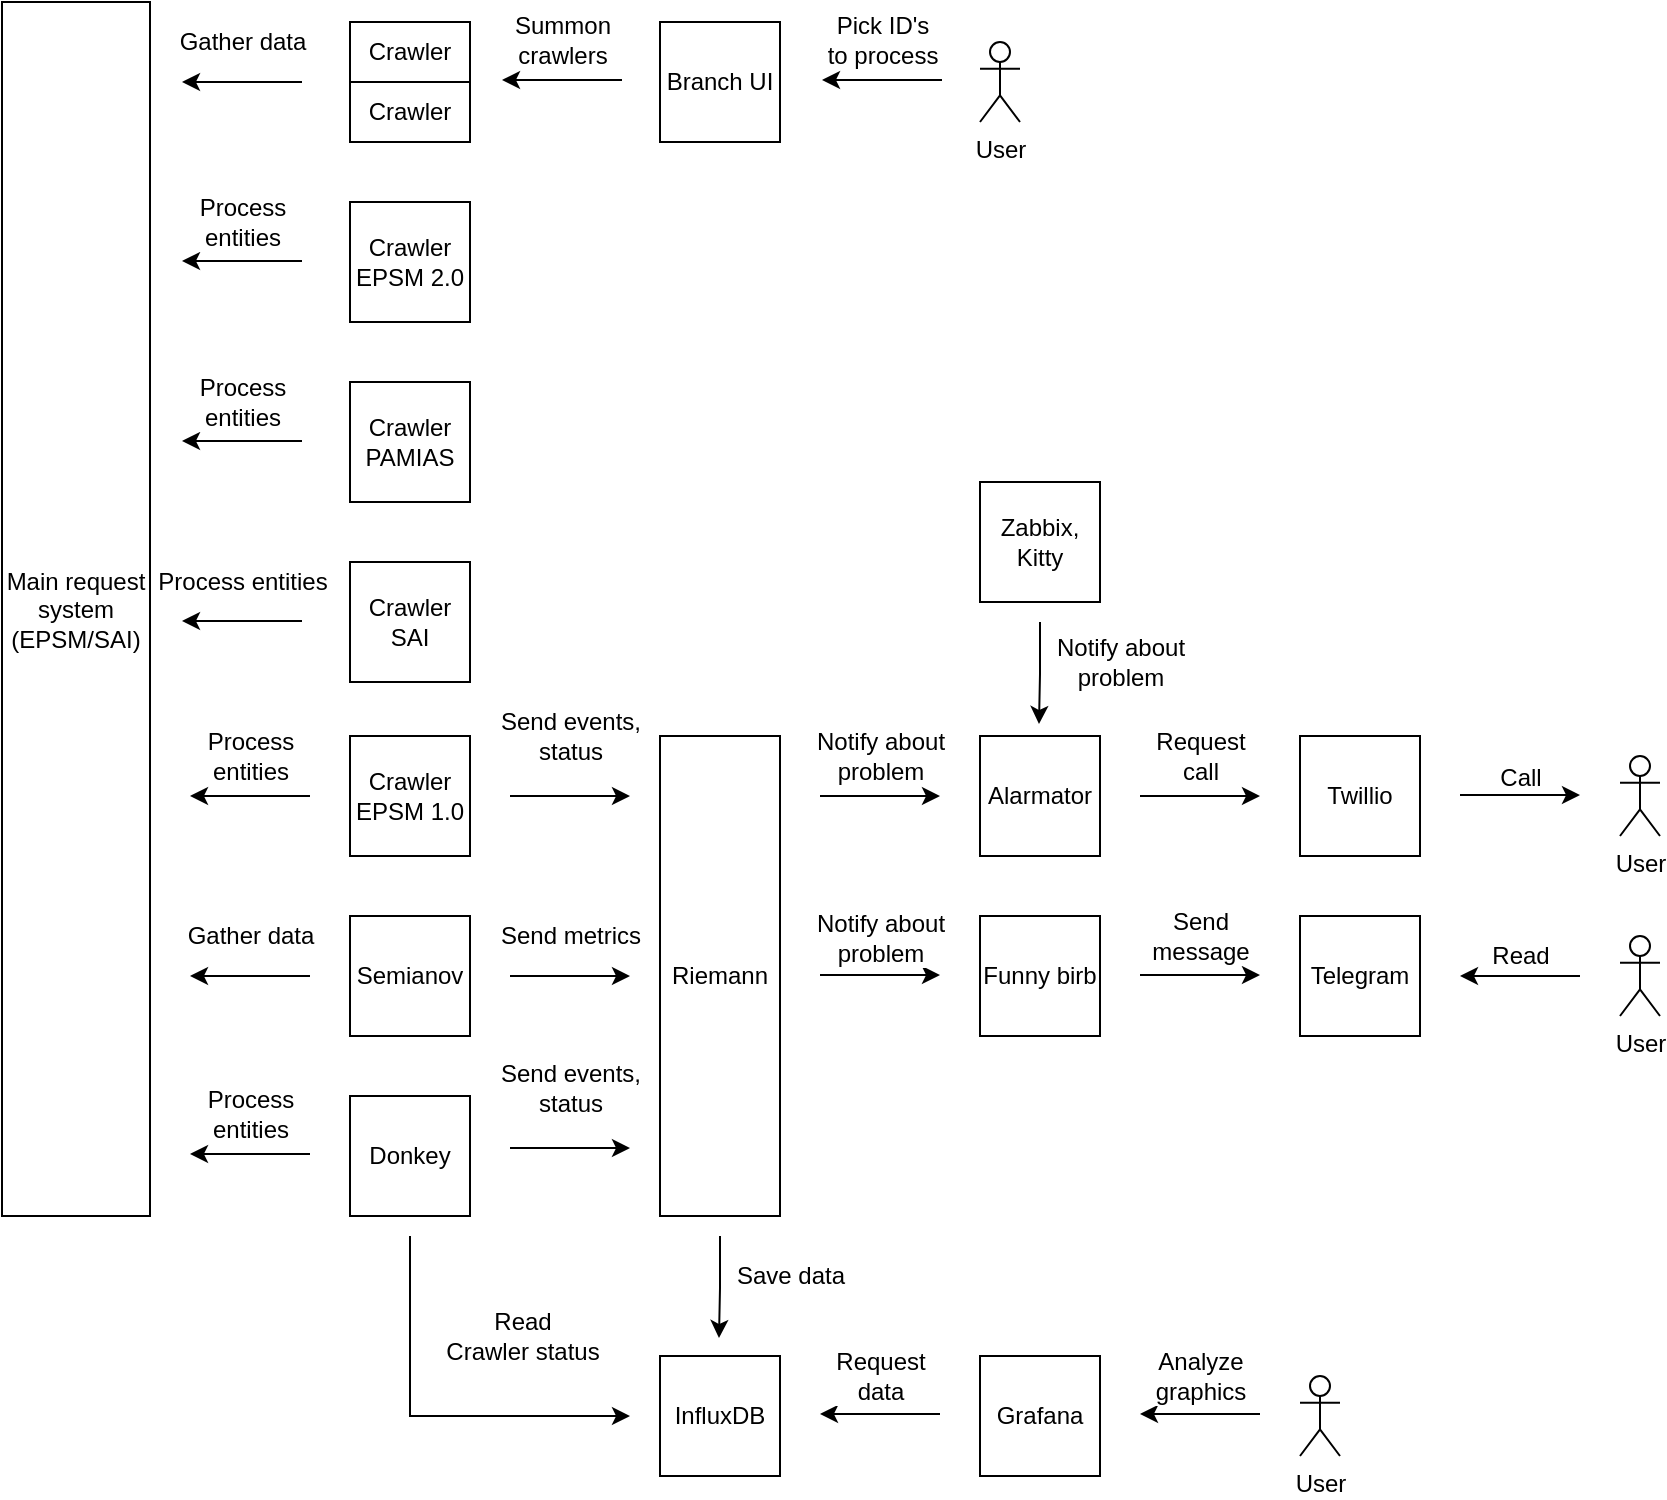 <mxfile version="14.7.0" type="device"><diagram id="dZ6YVEBaJJQp2B496QfA" name="Page-1"><mxGraphModel dx="1422" dy="762" grid="0" gridSize="10" guides="1" tooltips="1" connect="1" arrows="1" fold="1" page="1" pageScale="1" pageWidth="850" pageHeight="1100" math="0" shadow="0"><root><mxCell id="0"/><mxCell id="1" parent="0"/><mxCell id="0VaSWJODQtNt0CujUCRX-1" value="User" style="shape=umlActor;verticalLabelPosition=bottom;verticalAlign=top;html=1;outlineConnect=0;" parent="1" vertex="1"><mxGeometry x="489" y="290" width="20" height="40" as="geometry"/></mxCell><mxCell id="0VaSWJODQtNt0CujUCRX-2" value="Branch UI" style="rounded=0;whiteSpace=wrap;html=1;" parent="1" vertex="1"><mxGeometry x="329" y="280" width="60" height="60" as="geometry"/></mxCell><mxCell id="0VaSWJODQtNt0CujUCRX-18" value="Crawler" style="rounded=0;whiteSpace=wrap;html=1;" parent="1" vertex="1"><mxGeometry x="174" y="280" width="60" height="30" as="geometry"/></mxCell><mxCell id="0VaSWJODQtNt0CujUCRX-19" value="&lt;span&gt;Crawler&lt;/span&gt;" style="rounded=0;whiteSpace=wrap;html=1;" parent="1" vertex="1"><mxGeometry x="174" y="310" width="60" height="30" as="geometry"/></mxCell><mxCell id="0VaSWJODQtNt0CujUCRX-23" value="Crawler EPSM 2.0" style="rounded=0;whiteSpace=wrap;html=1;" parent="1" vertex="1"><mxGeometry x="174" y="370" width="60" height="60" as="geometry"/></mxCell><mxCell id="0VaSWJODQtNt0CujUCRX-28" value="Crawler&lt;br&gt;PAMIAS" style="rounded=0;whiteSpace=wrap;html=1;" parent="1" vertex="1"><mxGeometry x="174" y="460" width="60" height="60" as="geometry"/></mxCell><mxCell id="0VaSWJODQtNt0CujUCRX-30" value="Crawler SAI" style="rounded=0;whiteSpace=wrap;html=1;" parent="1" vertex="1"><mxGeometry x="174" y="550" width="60" height="60" as="geometry"/></mxCell><mxCell id="0VaSWJODQtNt0CujUCRX-58" value="Process&lt;br&gt;entities" style="edgeStyle=orthogonalEdgeStyle;rounded=0;orthogonalLoop=1;jettySize=auto;html=1;fontSize=12;" parent="1" edge="1"><mxGeometry y="-20" relative="1" as="geometry"><mxPoint x="94" y="667" as="targetPoint"/><mxPoint x="154" y="667" as="sourcePoint"/><mxPoint as="offset"/></mxGeometry></mxCell><mxCell id="0VaSWJODQtNt0CujUCRX-31" value="Crawler&lt;br&gt;EPSM 1.0" style="rounded=0;whiteSpace=wrap;html=1;" parent="1" vertex="1"><mxGeometry x="174" y="637" width="60" height="60" as="geometry"/></mxCell><mxCell id="0VaSWJODQtNt0CujUCRX-32" value="Main request system (EPSM/SAI)" style="rounded=0;whiteSpace=wrap;html=1;" parent="1" vertex="1"><mxGeometry y="270" width="74" height="607" as="geometry"/></mxCell><mxCell id="0VaSWJODQtNt0CujUCRX-33" value="Riemann" style="rounded=0;whiteSpace=wrap;html=1;labelBackgroundColor=#ffffff;" parent="1" vertex="1"><mxGeometry x="329" y="637" width="60" height="240" as="geometry"/></mxCell><mxCell id="0VaSWJODQtNt0CujUCRX-34" value="Alarmator" style="rounded=0;whiteSpace=wrap;html=1;" parent="1" vertex="1"><mxGeometry x="489" y="637" width="60" height="60" as="geometry"/></mxCell><mxCell id="0VaSWJODQtNt0CujUCRX-35" value="Telegram" style="rounded=0;whiteSpace=wrap;html=1;" parent="1" vertex="1"><mxGeometry x="649" y="727" width="60" height="60" as="geometry"/></mxCell><mxCell id="0VaSWJODQtNt0CujUCRX-37" value="Funny birb" style="rounded=0;whiteSpace=wrap;html=1;" parent="1" vertex="1"><mxGeometry x="489" y="727" width="60" height="60" as="geometry"/></mxCell><mxCell id="0VaSWJODQtNt0CujUCRX-38" value="Grafana" style="rounded=0;whiteSpace=wrap;html=1;" parent="1" vertex="1"><mxGeometry x="489" y="947" width="60" height="60" as="geometry"/></mxCell><mxCell id="0VaSWJODQtNt0CujUCRX-45" value="Twillio" style="rounded=0;whiteSpace=wrap;html=1;" parent="1" vertex="1"><mxGeometry x="649" y="637" width="60" height="60" as="geometry"/></mxCell><mxCell id="0VaSWJODQtNt0CujUCRX-84" value="Read&lt;br&gt;Crawler status" style="edgeStyle=orthogonalEdgeStyle;rounded=0;orthogonalLoop=1;jettySize=auto;html=1;fontSize=12;" parent="1" edge="1"><mxGeometry x="0.455" y="40" relative="1" as="geometry"><mxPoint x="204" y="887" as="sourcePoint"/><mxPoint x="314" y="977" as="targetPoint"/><Array as="points"><mxPoint x="204" y="977"/></Array><mxPoint as="offset"/></mxGeometry></mxCell><mxCell id="0VaSWJODQtNt0CujUCRX-47" value="Donkey" style="rounded=0;whiteSpace=wrap;html=1;" parent="1" vertex="1"><mxGeometry x="174" y="817" width="60" height="60" as="geometry"/></mxCell><mxCell id="0VaSWJODQtNt0CujUCRX-53" value="User" style="shape=umlActor;verticalLabelPosition=bottom;verticalAlign=top;html=1;outlineConnect=0;" parent="1" vertex="1"><mxGeometry x="809" y="647" width="20" height="40" as="geometry"/></mxCell><mxCell id="0VaSWJODQtNt0CujUCRX-77" value="Read" style="edgeStyle=orthogonalEdgeStyle;rounded=0;orthogonalLoop=1;jettySize=auto;html=1;fontSize=12;" parent="1" edge="1"><mxGeometry y="-10" relative="1" as="geometry"><mxPoint x="729" y="757" as="targetPoint"/><mxPoint x="789" y="757" as="sourcePoint"/><mxPoint as="offset"/></mxGeometry></mxCell><mxCell id="0VaSWJODQtNt0CujUCRX-54" value="User" style="shape=umlActor;verticalLabelPosition=bottom;verticalAlign=top;html=1;outlineConnect=0;" parent="1" vertex="1"><mxGeometry x="809" y="737" width="20" height="40" as="geometry"/></mxCell><mxCell id="0VaSWJODQtNt0CujUCRX-56" value="User" style="shape=umlActor;verticalLabelPosition=bottom;verticalAlign=top;html=1;outlineConnect=0;" parent="1" vertex="1"><mxGeometry x="649" y="957" width="20" height="40" as="geometry"/></mxCell><mxCell id="0VaSWJODQtNt0CujUCRX-60" value="Gather data" style="edgeStyle=orthogonalEdgeStyle;rounded=0;orthogonalLoop=1;jettySize=auto;html=1;fontSize=12;" parent="1" edge="1"><mxGeometry y="-20" relative="1" as="geometry"><mxPoint x="94" y="757" as="targetPoint"/><mxPoint x="154" y="757" as="sourcePoint"/><mxPoint as="offset"/></mxGeometry></mxCell><mxCell id="0VaSWJODQtNt0CujUCRX-61" value="Semianov" style="rounded=0;whiteSpace=wrap;html=1;" parent="1" vertex="1"><mxGeometry x="174" y="727" width="60" height="60" as="geometry"/></mxCell><mxCell id="0VaSWJODQtNt0CujUCRX-64" value="Send events,&lt;br&gt;status" style="edgeStyle=orthogonalEdgeStyle;rounded=0;orthogonalLoop=1;jettySize=auto;html=1;fontSize=12;" parent="1" edge="1"><mxGeometry y="30" relative="1" as="geometry"><mxPoint x="254" y="667" as="sourcePoint"/><mxPoint x="314" y="667" as="targetPoint"/><mxPoint as="offset"/></mxGeometry></mxCell><mxCell id="0VaSWJODQtNt0CujUCRX-67" value="Send metrics" style="edgeStyle=orthogonalEdgeStyle;rounded=0;orthogonalLoop=1;jettySize=auto;html=1;fontSize=12;" parent="1" edge="1"><mxGeometry y="20" relative="1" as="geometry"><mxPoint x="254" y="757" as="sourcePoint"/><mxPoint x="314" y="757" as="targetPoint"/><mxPoint as="offset"/></mxGeometry></mxCell><mxCell id="0VaSWJODQtNt0CujUCRX-69" value="Notify about&lt;br&gt;problem" style="edgeStyle=orthogonalEdgeStyle;rounded=0;orthogonalLoop=1;jettySize=auto;html=1;fontSize=12;" parent="1" edge="1"><mxGeometry y="20" relative="1" as="geometry"><mxPoint x="409" y="667" as="sourcePoint"/><mxPoint x="469" y="667" as="targetPoint"/><mxPoint as="offset"/></mxGeometry></mxCell><mxCell id="0VaSWJODQtNt0CujUCRX-70" value="Request&lt;br&gt;call" style="edgeStyle=orthogonalEdgeStyle;rounded=0;orthogonalLoop=1;jettySize=auto;html=1;fontSize=12;" parent="1" edge="1"><mxGeometry y="20" relative="1" as="geometry"><mxPoint x="569" y="667" as="sourcePoint"/><mxPoint x="629" y="667" as="targetPoint"/><mxPoint as="offset"/></mxGeometry></mxCell><mxCell id="0VaSWJODQtNt0CujUCRX-74" value="Call" style="edgeStyle=orthogonalEdgeStyle;rounded=0;orthogonalLoop=1;jettySize=auto;html=1;fontSize=12;" parent="1" edge="1"><mxGeometry y="10" relative="1" as="geometry"><mxPoint x="729" y="666.5" as="sourcePoint"/><mxPoint x="789" y="666.5" as="targetPoint"/><mxPoint y="1" as="offset"/></mxGeometry></mxCell><mxCell id="0VaSWJODQtNt0CujUCRX-75" value="Notify about&lt;br&gt;problem" style="edgeStyle=orthogonalEdgeStyle;rounded=0;orthogonalLoop=1;jettySize=auto;html=1;fontSize=12;" parent="1" edge="1"><mxGeometry y="20" relative="1" as="geometry"><mxPoint x="409" y="756.5" as="sourcePoint"/><mxPoint x="469" y="756.5" as="targetPoint"/><mxPoint y="1" as="offset"/></mxGeometry></mxCell><mxCell id="0VaSWJODQtNt0CujUCRX-76" value="Send &lt;br&gt;message" style="edgeStyle=orthogonalEdgeStyle;rounded=0;orthogonalLoop=1;jettySize=auto;html=1;fontSize=12;" parent="1" edge="1"><mxGeometry y="20" relative="1" as="geometry"><mxPoint x="569" y="756.5" as="sourcePoint"/><mxPoint x="629" y="756.5" as="targetPoint"/><mxPoint as="offset"/></mxGeometry></mxCell><mxCell id="0VaSWJODQtNt0CujUCRX-78" value="Save data" style="edgeStyle=orthogonalEdgeStyle;rounded=0;orthogonalLoop=1;jettySize=auto;html=1;fontSize=12;" parent="1" edge="1"><mxGeometry x="-0.216" y="35" relative="1" as="geometry"><mxPoint x="359" y="887" as="sourcePoint"/><mxPoint x="358.5" y="938" as="targetPoint"/><mxPoint as="offset"/><Array as="points"><mxPoint x="359" y="913"/></Array></mxGeometry></mxCell><mxCell id="0VaSWJODQtNt0CujUCRX-79" value="Request&lt;br&gt;data" style="edgeStyle=orthogonalEdgeStyle;rounded=0;orthogonalLoop=1;jettySize=auto;html=1;fontSize=12;" parent="1" edge="1"><mxGeometry y="-19" relative="1" as="geometry"><mxPoint x="409" y="976" as="targetPoint"/><mxPoint x="469" y="976" as="sourcePoint"/><mxPoint as="offset"/></mxGeometry></mxCell><mxCell id="0VaSWJODQtNt0CujUCRX-80" value="Analyze&lt;br&gt;graphics" style="edgeStyle=orthogonalEdgeStyle;rounded=0;orthogonalLoop=1;jettySize=auto;html=1;fontSize=12;" parent="1" edge="1"><mxGeometry y="-19" relative="1" as="geometry"><mxPoint x="569" y="976" as="targetPoint"/><mxPoint x="629" y="976" as="sourcePoint"/><mxPoint as="offset"/></mxGeometry></mxCell><mxCell id="0VaSWJODQtNt0CujUCRX-81" value="Process&lt;br&gt;entities" style="edgeStyle=orthogonalEdgeStyle;rounded=0;orthogonalLoop=1;jettySize=auto;html=1;fontSize=12;" parent="1" edge="1"><mxGeometry y="-20" relative="1" as="geometry"><mxPoint x="94" y="846" as="targetPoint"/><mxPoint x="154" y="846" as="sourcePoint"/><mxPoint as="offset"/></mxGeometry></mxCell><mxCell id="0VaSWJODQtNt0CujUCRX-82" value="Send events,&lt;br&gt;status" style="edgeStyle=orthogonalEdgeStyle;rounded=0;orthogonalLoop=1;jettySize=auto;html=1;fontSize=12;" parent="1" edge="1"><mxGeometry y="30" relative="1" as="geometry"><mxPoint x="254" y="843" as="sourcePoint"/><mxPoint x="314" y="843" as="targetPoint"/><mxPoint as="offset"/></mxGeometry></mxCell><mxCell id="0VaSWJODQtNt0CujUCRX-83" value="InfluxDB" style="rounded=0;whiteSpace=wrap;html=1;" parent="1" vertex="1"><mxGeometry x="329" y="947" width="60" height="60" as="geometry"/></mxCell><mxCell id="0VaSWJODQtNt0CujUCRX-85" value="Process entities" style="edgeStyle=orthogonalEdgeStyle;rounded=0;orthogonalLoop=1;jettySize=auto;html=1;fontSize=12;" parent="1" edge="1"><mxGeometry y="-20" relative="1" as="geometry"><mxPoint x="90" y="579.5" as="targetPoint"/><mxPoint x="150" y="579.5" as="sourcePoint"/><mxPoint as="offset"/></mxGeometry></mxCell><mxCell id="0VaSWJODQtNt0CujUCRX-86" value="Process&lt;br&gt;entities" style="edgeStyle=orthogonalEdgeStyle;rounded=0;orthogonalLoop=1;jettySize=auto;html=1;fontSize=12;" parent="1" edge="1"><mxGeometry y="-20" relative="1" as="geometry"><mxPoint x="90" y="489.5" as="targetPoint"/><mxPoint x="150" y="489.5" as="sourcePoint"/><mxPoint as="offset"/></mxGeometry></mxCell><mxCell id="0VaSWJODQtNt0CujUCRX-87" value="Process&lt;br&gt;entities" style="edgeStyle=orthogonalEdgeStyle;rounded=0;orthogonalLoop=1;jettySize=auto;html=1;fontSize=12;" parent="1" edge="1"><mxGeometry y="-20" relative="1" as="geometry"><mxPoint x="90" y="399.5" as="targetPoint"/><mxPoint x="150" y="399.5" as="sourcePoint"/><mxPoint as="offset"/></mxGeometry></mxCell><mxCell id="0VaSWJODQtNt0CujUCRX-88" value="Gather data" style="edgeStyle=orthogonalEdgeStyle;rounded=0;orthogonalLoop=1;jettySize=auto;html=1;fontSize=12;" parent="1" edge="1"><mxGeometry y="-20" relative="1" as="geometry"><mxPoint x="90" y="310" as="targetPoint"/><mxPoint x="150" y="310" as="sourcePoint"/><mxPoint as="offset"/></mxGeometry></mxCell><mxCell id="0VaSWJODQtNt0CujUCRX-89" value="Summon&lt;br&gt;crawlers" style="edgeStyle=orthogonalEdgeStyle;rounded=0;orthogonalLoop=1;jettySize=auto;html=1;fontSize=12;" parent="1" edge="1"><mxGeometry y="-20" relative="1" as="geometry"><mxPoint x="250" y="309" as="targetPoint"/><mxPoint x="310" y="309" as="sourcePoint"/><mxPoint as="offset"/></mxGeometry></mxCell><mxCell id="0VaSWJODQtNt0CujUCRX-90" value="Pick ID's&lt;br&gt;to process" style="edgeStyle=orthogonalEdgeStyle;rounded=0;orthogonalLoop=1;jettySize=auto;html=1;fontSize=12;" parent="1" edge="1"><mxGeometry y="-20" relative="1" as="geometry"><mxPoint x="410" y="309" as="targetPoint"/><mxPoint x="470" y="309" as="sourcePoint"/><mxPoint as="offset"/></mxGeometry></mxCell><mxCell id="0VaSWJODQtNt0CujUCRX-94" value="Zabbix, Kitty" style="rounded=0;whiteSpace=wrap;html=1;" parent="1" vertex="1"><mxGeometry x="489" y="510" width="60" height="60" as="geometry"/></mxCell><mxCell id="0VaSWJODQtNt0CujUCRX-95" value="Notify about&lt;br&gt;problem" style="edgeStyle=orthogonalEdgeStyle;rounded=0;orthogonalLoop=1;jettySize=auto;html=1;fontSize=12;" parent="1" edge="1"><mxGeometry x="-0.216" y="40" relative="1" as="geometry"><mxPoint x="519" y="580" as="sourcePoint"/><mxPoint x="518.5" y="631" as="targetPoint"/><mxPoint as="offset"/><Array as="points"><mxPoint x="519" y="606"/></Array></mxGeometry></mxCell></root></mxGraphModel></diagram></mxfile>